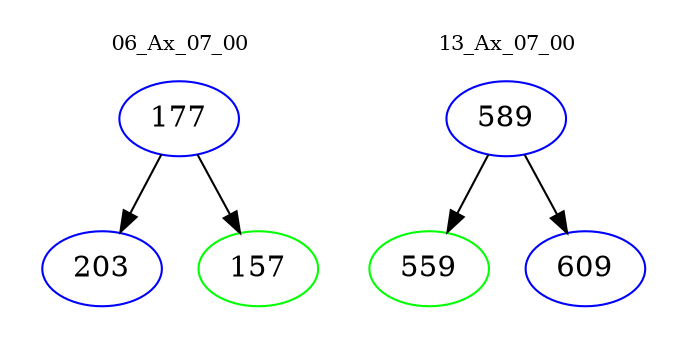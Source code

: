 digraph{
subgraph cluster_0 {
color = white
label = "06_Ax_07_00";
fontsize=10;
T0_177 [label="177", color="blue"]
T0_177 -> T0_203 [color="black"]
T0_203 [label="203", color="blue"]
T0_177 -> T0_157 [color="black"]
T0_157 [label="157", color="green"]
}
subgraph cluster_1 {
color = white
label = "13_Ax_07_00";
fontsize=10;
T1_589 [label="589", color="blue"]
T1_589 -> T1_559 [color="black"]
T1_559 [label="559", color="green"]
T1_589 -> T1_609 [color="black"]
T1_609 [label="609", color="blue"]
}
}
